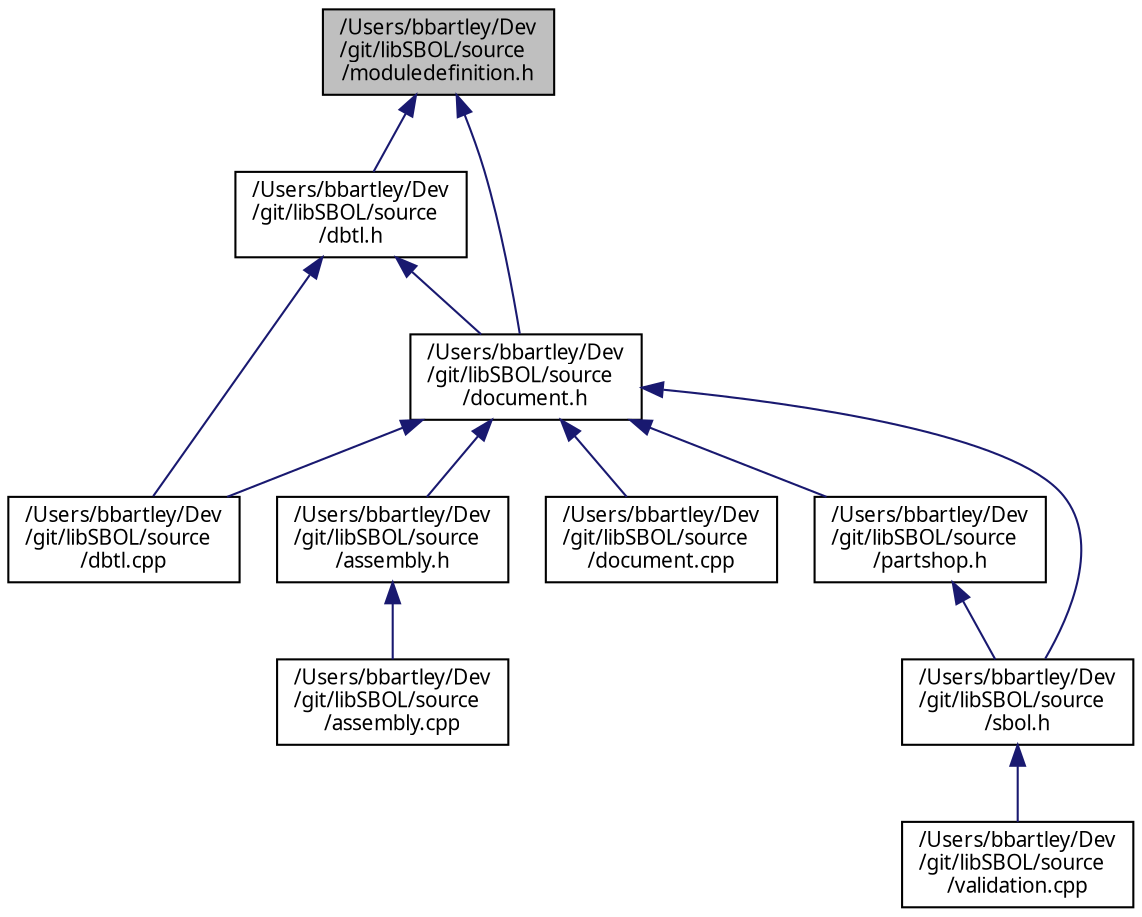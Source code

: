 digraph "/Users/bbartley/Dev/git/libSBOL/source/moduledefinition.h"
{
  edge [fontname="FreeSans.ttf",fontsize="10",labelfontname="FreeSans.ttf",labelfontsize="10"];
  node [fontname="FreeSans.ttf",fontsize="10",shape=record];
  Node26 [label="/Users/bbartley/Dev\l/git/libSBOL/source\l/moduledefinition.h",height=0.2,width=0.4,color="black", fillcolor="grey75", style="filled", fontcolor="black"];
  Node26 -> Node27 [dir="back",color="midnightblue",fontsize="10",style="solid",fontname="FreeSans.ttf"];
  Node27 [label="/Users/bbartley/Dev\l/git/libSBOL/source\l/document.h",height=0.2,width=0.4,color="black", fillcolor="white", style="filled",URL="$document_8h.html",tooltip="Document class, serialization method, and some low-level accessor methods. "];
  Node27 -> Node28 [dir="back",color="midnightblue",fontsize="10",style="solid",fontname="FreeSans.ttf"];
  Node28 [label="/Users/bbartley/Dev\l/git/libSBOL/source\l/assembly.h",height=0.2,width=0.4,color="black", fillcolor="white", style="filled",URL="$assembly_8h.html",tooltip="Convenience methods for manipulating primary sequence structure. "];
  Node28 -> Node29 [dir="back",color="midnightblue",fontsize="10",style="solid",fontname="FreeSans.ttf"];
  Node29 [label="/Users/bbartley/Dev\l/git/libSBOL/source\l/assembly.cpp",height=0.2,width=0.4,color="black", fillcolor="white", style="filled",URL="$assembly_8cpp.html",tooltip="Convenience methods for manipulating primary sequence structure. "];
  Node27 -> Node30 [dir="back",color="midnightblue",fontsize="10",style="solid",fontname="FreeSans.ttf"];
  Node30 [label="/Users/bbartley/Dev\l/git/libSBOL/source\l/dbtl.cpp",height=0.2,width=0.4,color="black", fillcolor="white", style="filled",URL="$dbtl_8cpp.html",tooltip="Methods for Design-Build-Test classes. "];
  Node27 -> Node31 [dir="back",color="midnightblue",fontsize="10",style="solid",fontname="FreeSans.ttf"];
  Node31 [label="/Users/bbartley/Dev\l/git/libSBOL/source\l/document.cpp",height=0.2,width=0.4,color="black", fillcolor="white", style="filled",URL="$document_8cpp.html",tooltip="Document class, serialization method, and some low-level accessor methods. "];
  Node27 -> Node32 [dir="back",color="midnightblue",fontsize="10",style="solid",fontname="FreeSans.ttf"];
  Node32 [label="/Users/bbartley/Dev\l/git/libSBOL/source\l/partshop.h",height=0.2,width=0.4,color="black", fillcolor="white", style="filled",URL="$partshop_8h.html",tooltip="API front-end for online bioparts repositories. "];
  Node32 -> Node33 [dir="back",color="midnightblue",fontsize="10",style="solid",fontname="FreeSans.ttf"];
  Node33 [label="/Users/bbartley/Dev\l/git/libSBOL/source\l/sbol.h",height=0.2,width=0.4,color="black", fillcolor="white", style="filled",URL="$sbol_8h.html",tooltip="Import this header to access the libSBOL API. "];
  Node33 -> Node34 [dir="back",color="midnightblue",fontsize="10",style="solid",fontname="FreeSans.ttf"];
  Node34 [label="/Users/bbartley/Dev\l/git/libSBOL/source\l/validation.cpp",height=0.2,width=0.4,color="black", fillcolor="white", style="filled",URL="$validation_8cpp.html",tooltip="Validation rules. "];
  Node27 -> Node33 [dir="back",color="midnightblue",fontsize="10",style="solid",fontname="FreeSans.ttf"];
  Node26 -> Node35 [dir="back",color="midnightblue",fontsize="10",style="solid",fontname="FreeSans.ttf"];
  Node35 [label="/Users/bbartley/Dev\l/git/libSBOL/source\l/dbtl.h",height=0.2,width=0.4,color="black", fillcolor="white", style="filled",URL="$dbtl_8h.html",tooltip="Contains the interface for Design-Build-Test classes. "];
  Node35 -> Node27 [dir="back",color="midnightblue",fontsize="10",style="solid",fontname="FreeSans.ttf"];
  Node35 -> Node30 [dir="back",color="midnightblue",fontsize="10",style="solid",fontname="FreeSans.ttf"];
}

